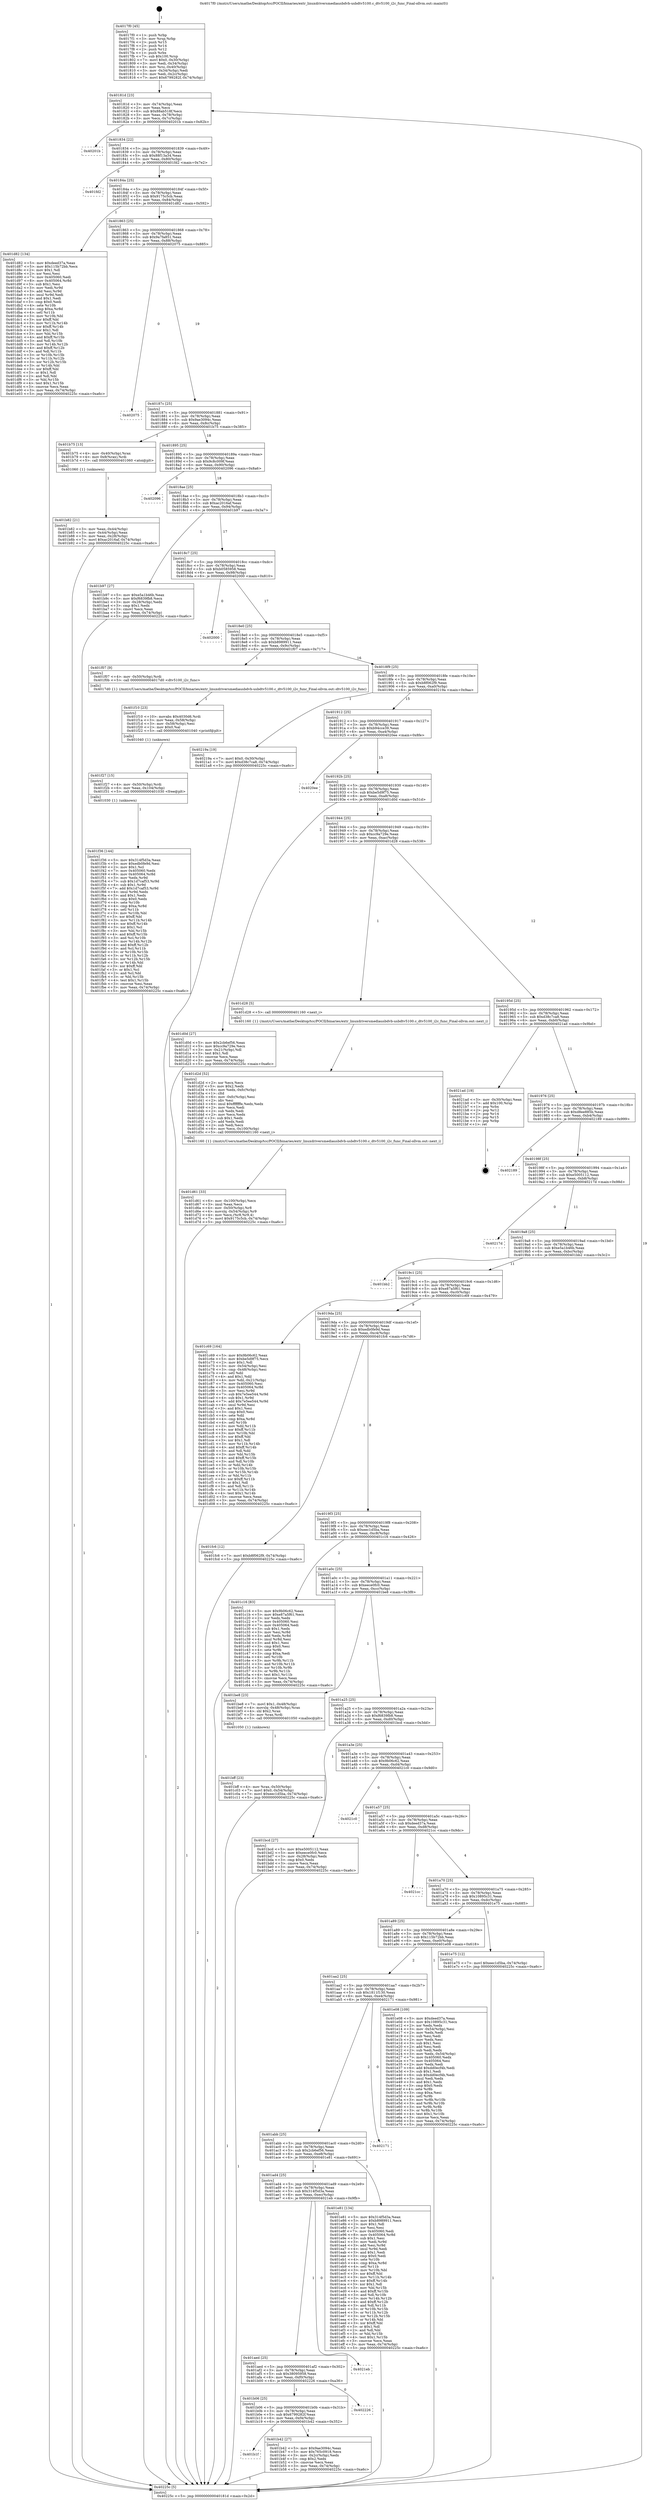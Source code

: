 digraph "0x4017f0" {
  label = "0x4017f0 (/mnt/c/Users/mathe/Desktop/tcc/POCII/binaries/extr_linuxdriversmediausbdvb-usbdtv5100.c_dtv5100_i2c_func_Final-ollvm.out::main(0))"
  labelloc = "t"
  node[shape=record]

  Entry [label="",width=0.3,height=0.3,shape=circle,fillcolor=black,style=filled]
  "0x40181d" [label="{
     0x40181d [23]\l
     | [instrs]\l
     &nbsp;&nbsp;0x40181d \<+3\>: mov -0x74(%rbp),%eax\l
     &nbsp;&nbsp;0x401820 \<+2\>: mov %eax,%ecx\l
     &nbsp;&nbsp;0x401822 \<+6\>: sub $0x88ab518f,%ecx\l
     &nbsp;&nbsp;0x401828 \<+3\>: mov %eax,-0x78(%rbp)\l
     &nbsp;&nbsp;0x40182b \<+3\>: mov %ecx,-0x7c(%rbp)\l
     &nbsp;&nbsp;0x40182e \<+6\>: je 000000000040201b \<main+0x82b\>\l
  }"]
  "0x40201b" [label="{
     0x40201b\l
  }", style=dashed]
  "0x401834" [label="{
     0x401834 [22]\l
     | [instrs]\l
     &nbsp;&nbsp;0x401834 \<+5\>: jmp 0000000000401839 \<main+0x49\>\l
     &nbsp;&nbsp;0x401839 \<+3\>: mov -0x78(%rbp),%eax\l
     &nbsp;&nbsp;0x40183c \<+5\>: sub $0x88f13a34,%eax\l
     &nbsp;&nbsp;0x401841 \<+3\>: mov %eax,-0x80(%rbp)\l
     &nbsp;&nbsp;0x401844 \<+6\>: je 0000000000401fd2 \<main+0x7e2\>\l
  }"]
  Exit [label="",width=0.3,height=0.3,shape=circle,fillcolor=black,style=filled,peripheries=2]
  "0x401fd2" [label="{
     0x401fd2\l
  }", style=dashed]
  "0x40184a" [label="{
     0x40184a [25]\l
     | [instrs]\l
     &nbsp;&nbsp;0x40184a \<+5\>: jmp 000000000040184f \<main+0x5f\>\l
     &nbsp;&nbsp;0x40184f \<+3\>: mov -0x78(%rbp),%eax\l
     &nbsp;&nbsp;0x401852 \<+5\>: sub $0x9175c5cb,%eax\l
     &nbsp;&nbsp;0x401857 \<+6\>: mov %eax,-0x84(%rbp)\l
     &nbsp;&nbsp;0x40185d \<+6\>: je 0000000000401d82 \<main+0x592\>\l
  }"]
  "0x401f36" [label="{
     0x401f36 [144]\l
     | [instrs]\l
     &nbsp;&nbsp;0x401f36 \<+5\>: mov $0x314f5d3a,%eax\l
     &nbsp;&nbsp;0x401f3b \<+5\>: mov $0xedb0fe9d,%esi\l
     &nbsp;&nbsp;0x401f40 \<+2\>: mov $0x1,%cl\l
     &nbsp;&nbsp;0x401f42 \<+7\>: mov 0x405060,%edx\l
     &nbsp;&nbsp;0x401f49 \<+8\>: mov 0x405064,%r8d\l
     &nbsp;&nbsp;0x401f51 \<+3\>: mov %edx,%r9d\l
     &nbsp;&nbsp;0x401f54 \<+7\>: sub $0x1d7caf53,%r9d\l
     &nbsp;&nbsp;0x401f5b \<+4\>: sub $0x1,%r9d\l
     &nbsp;&nbsp;0x401f5f \<+7\>: add $0x1d7caf53,%r9d\l
     &nbsp;&nbsp;0x401f66 \<+4\>: imul %r9d,%edx\l
     &nbsp;&nbsp;0x401f6a \<+3\>: and $0x1,%edx\l
     &nbsp;&nbsp;0x401f6d \<+3\>: cmp $0x0,%edx\l
     &nbsp;&nbsp;0x401f70 \<+4\>: sete %r10b\l
     &nbsp;&nbsp;0x401f74 \<+4\>: cmp $0xa,%r8d\l
     &nbsp;&nbsp;0x401f78 \<+4\>: setl %r11b\l
     &nbsp;&nbsp;0x401f7c \<+3\>: mov %r10b,%bl\l
     &nbsp;&nbsp;0x401f7f \<+3\>: xor $0xff,%bl\l
     &nbsp;&nbsp;0x401f82 \<+3\>: mov %r11b,%r14b\l
     &nbsp;&nbsp;0x401f85 \<+4\>: xor $0xff,%r14b\l
     &nbsp;&nbsp;0x401f89 \<+3\>: xor $0x1,%cl\l
     &nbsp;&nbsp;0x401f8c \<+3\>: mov %bl,%r15b\l
     &nbsp;&nbsp;0x401f8f \<+4\>: and $0xff,%r15b\l
     &nbsp;&nbsp;0x401f93 \<+3\>: and %cl,%r10b\l
     &nbsp;&nbsp;0x401f96 \<+3\>: mov %r14b,%r12b\l
     &nbsp;&nbsp;0x401f99 \<+4\>: and $0xff,%r12b\l
     &nbsp;&nbsp;0x401f9d \<+3\>: and %cl,%r11b\l
     &nbsp;&nbsp;0x401fa0 \<+3\>: or %r10b,%r15b\l
     &nbsp;&nbsp;0x401fa3 \<+3\>: or %r11b,%r12b\l
     &nbsp;&nbsp;0x401fa6 \<+3\>: xor %r12b,%r15b\l
     &nbsp;&nbsp;0x401fa9 \<+3\>: or %r14b,%bl\l
     &nbsp;&nbsp;0x401fac \<+3\>: xor $0xff,%bl\l
     &nbsp;&nbsp;0x401faf \<+3\>: or $0x1,%cl\l
     &nbsp;&nbsp;0x401fb2 \<+2\>: and %cl,%bl\l
     &nbsp;&nbsp;0x401fb4 \<+3\>: or %bl,%r15b\l
     &nbsp;&nbsp;0x401fb7 \<+4\>: test $0x1,%r15b\l
     &nbsp;&nbsp;0x401fbb \<+3\>: cmovne %esi,%eax\l
     &nbsp;&nbsp;0x401fbe \<+3\>: mov %eax,-0x74(%rbp)\l
     &nbsp;&nbsp;0x401fc1 \<+5\>: jmp 000000000040225c \<main+0xa6c\>\l
  }"]
  "0x401d82" [label="{
     0x401d82 [134]\l
     | [instrs]\l
     &nbsp;&nbsp;0x401d82 \<+5\>: mov $0xdeed37a,%eax\l
     &nbsp;&nbsp;0x401d87 \<+5\>: mov $0x115b72bb,%ecx\l
     &nbsp;&nbsp;0x401d8c \<+2\>: mov $0x1,%dl\l
     &nbsp;&nbsp;0x401d8e \<+2\>: xor %esi,%esi\l
     &nbsp;&nbsp;0x401d90 \<+7\>: mov 0x405060,%edi\l
     &nbsp;&nbsp;0x401d97 \<+8\>: mov 0x405064,%r8d\l
     &nbsp;&nbsp;0x401d9f \<+3\>: sub $0x1,%esi\l
     &nbsp;&nbsp;0x401da2 \<+3\>: mov %edi,%r9d\l
     &nbsp;&nbsp;0x401da5 \<+3\>: add %esi,%r9d\l
     &nbsp;&nbsp;0x401da8 \<+4\>: imul %r9d,%edi\l
     &nbsp;&nbsp;0x401dac \<+3\>: and $0x1,%edi\l
     &nbsp;&nbsp;0x401daf \<+3\>: cmp $0x0,%edi\l
     &nbsp;&nbsp;0x401db2 \<+4\>: sete %r10b\l
     &nbsp;&nbsp;0x401db6 \<+4\>: cmp $0xa,%r8d\l
     &nbsp;&nbsp;0x401dba \<+4\>: setl %r11b\l
     &nbsp;&nbsp;0x401dbe \<+3\>: mov %r10b,%bl\l
     &nbsp;&nbsp;0x401dc1 \<+3\>: xor $0xff,%bl\l
     &nbsp;&nbsp;0x401dc4 \<+3\>: mov %r11b,%r14b\l
     &nbsp;&nbsp;0x401dc7 \<+4\>: xor $0xff,%r14b\l
     &nbsp;&nbsp;0x401dcb \<+3\>: xor $0x1,%dl\l
     &nbsp;&nbsp;0x401dce \<+3\>: mov %bl,%r15b\l
     &nbsp;&nbsp;0x401dd1 \<+4\>: and $0xff,%r15b\l
     &nbsp;&nbsp;0x401dd5 \<+3\>: and %dl,%r10b\l
     &nbsp;&nbsp;0x401dd8 \<+3\>: mov %r14b,%r12b\l
     &nbsp;&nbsp;0x401ddb \<+4\>: and $0xff,%r12b\l
     &nbsp;&nbsp;0x401ddf \<+3\>: and %dl,%r11b\l
     &nbsp;&nbsp;0x401de2 \<+3\>: or %r10b,%r15b\l
     &nbsp;&nbsp;0x401de5 \<+3\>: or %r11b,%r12b\l
     &nbsp;&nbsp;0x401de8 \<+3\>: xor %r12b,%r15b\l
     &nbsp;&nbsp;0x401deb \<+3\>: or %r14b,%bl\l
     &nbsp;&nbsp;0x401dee \<+3\>: xor $0xff,%bl\l
     &nbsp;&nbsp;0x401df1 \<+3\>: or $0x1,%dl\l
     &nbsp;&nbsp;0x401df4 \<+2\>: and %dl,%bl\l
     &nbsp;&nbsp;0x401df6 \<+3\>: or %bl,%r15b\l
     &nbsp;&nbsp;0x401df9 \<+4\>: test $0x1,%r15b\l
     &nbsp;&nbsp;0x401dfd \<+3\>: cmovne %ecx,%eax\l
     &nbsp;&nbsp;0x401e00 \<+3\>: mov %eax,-0x74(%rbp)\l
     &nbsp;&nbsp;0x401e03 \<+5\>: jmp 000000000040225c \<main+0xa6c\>\l
  }"]
  "0x401863" [label="{
     0x401863 [25]\l
     | [instrs]\l
     &nbsp;&nbsp;0x401863 \<+5\>: jmp 0000000000401868 \<main+0x78\>\l
     &nbsp;&nbsp;0x401868 \<+3\>: mov -0x78(%rbp),%eax\l
     &nbsp;&nbsp;0x40186b \<+5\>: sub $0x9a7fa851,%eax\l
     &nbsp;&nbsp;0x401870 \<+6\>: mov %eax,-0x88(%rbp)\l
     &nbsp;&nbsp;0x401876 \<+6\>: je 0000000000402075 \<main+0x885\>\l
  }"]
  "0x401f27" [label="{
     0x401f27 [15]\l
     | [instrs]\l
     &nbsp;&nbsp;0x401f27 \<+4\>: mov -0x50(%rbp),%rdi\l
     &nbsp;&nbsp;0x401f2b \<+6\>: mov %eax,-0x104(%rbp)\l
     &nbsp;&nbsp;0x401f31 \<+5\>: call 0000000000401030 \<free@plt\>\l
     | [calls]\l
     &nbsp;&nbsp;0x401030 \{1\} (unknown)\l
  }"]
  "0x402075" [label="{
     0x402075\l
  }", style=dashed]
  "0x40187c" [label="{
     0x40187c [25]\l
     | [instrs]\l
     &nbsp;&nbsp;0x40187c \<+5\>: jmp 0000000000401881 \<main+0x91\>\l
     &nbsp;&nbsp;0x401881 \<+3\>: mov -0x78(%rbp),%eax\l
     &nbsp;&nbsp;0x401884 \<+5\>: sub $0x9ae3094c,%eax\l
     &nbsp;&nbsp;0x401889 \<+6\>: mov %eax,-0x8c(%rbp)\l
     &nbsp;&nbsp;0x40188f \<+6\>: je 0000000000401b75 \<main+0x385\>\l
  }"]
  "0x401f10" [label="{
     0x401f10 [23]\l
     | [instrs]\l
     &nbsp;&nbsp;0x401f10 \<+10\>: movabs $0x4030d6,%rdi\l
     &nbsp;&nbsp;0x401f1a \<+3\>: mov %eax,-0x58(%rbp)\l
     &nbsp;&nbsp;0x401f1d \<+3\>: mov -0x58(%rbp),%esi\l
     &nbsp;&nbsp;0x401f20 \<+2\>: mov $0x0,%al\l
     &nbsp;&nbsp;0x401f22 \<+5\>: call 0000000000401040 \<printf@plt\>\l
     | [calls]\l
     &nbsp;&nbsp;0x401040 \{1\} (unknown)\l
  }"]
  "0x401b75" [label="{
     0x401b75 [13]\l
     | [instrs]\l
     &nbsp;&nbsp;0x401b75 \<+4\>: mov -0x40(%rbp),%rax\l
     &nbsp;&nbsp;0x401b79 \<+4\>: mov 0x8(%rax),%rdi\l
     &nbsp;&nbsp;0x401b7d \<+5\>: call 0000000000401060 \<atoi@plt\>\l
     | [calls]\l
     &nbsp;&nbsp;0x401060 \{1\} (unknown)\l
  }"]
  "0x401895" [label="{
     0x401895 [25]\l
     | [instrs]\l
     &nbsp;&nbsp;0x401895 \<+5\>: jmp 000000000040189a \<main+0xaa\>\l
     &nbsp;&nbsp;0x40189a \<+3\>: mov -0x78(%rbp),%eax\l
     &nbsp;&nbsp;0x40189d \<+5\>: sub $0x9c8c009f,%eax\l
     &nbsp;&nbsp;0x4018a2 \<+6\>: mov %eax,-0x90(%rbp)\l
     &nbsp;&nbsp;0x4018a8 \<+6\>: je 0000000000402096 \<main+0x8a6\>\l
  }"]
  "0x401d61" [label="{
     0x401d61 [33]\l
     | [instrs]\l
     &nbsp;&nbsp;0x401d61 \<+6\>: mov -0x100(%rbp),%ecx\l
     &nbsp;&nbsp;0x401d67 \<+3\>: imul %eax,%ecx\l
     &nbsp;&nbsp;0x401d6a \<+4\>: mov -0x50(%rbp),%r8\l
     &nbsp;&nbsp;0x401d6e \<+4\>: movslq -0x54(%rbp),%r9\l
     &nbsp;&nbsp;0x401d72 \<+4\>: mov %ecx,(%r8,%r9,4)\l
     &nbsp;&nbsp;0x401d76 \<+7\>: movl $0x9175c5cb,-0x74(%rbp)\l
     &nbsp;&nbsp;0x401d7d \<+5\>: jmp 000000000040225c \<main+0xa6c\>\l
  }"]
  "0x402096" [label="{
     0x402096\l
  }", style=dashed]
  "0x4018ae" [label="{
     0x4018ae [25]\l
     | [instrs]\l
     &nbsp;&nbsp;0x4018ae \<+5\>: jmp 00000000004018b3 \<main+0xc3\>\l
     &nbsp;&nbsp;0x4018b3 \<+3\>: mov -0x78(%rbp),%eax\l
     &nbsp;&nbsp;0x4018b6 \<+5\>: sub $0xac2016af,%eax\l
     &nbsp;&nbsp;0x4018bb \<+6\>: mov %eax,-0x94(%rbp)\l
     &nbsp;&nbsp;0x4018c1 \<+6\>: je 0000000000401b97 \<main+0x3a7\>\l
  }"]
  "0x401d2d" [label="{
     0x401d2d [52]\l
     | [instrs]\l
     &nbsp;&nbsp;0x401d2d \<+2\>: xor %ecx,%ecx\l
     &nbsp;&nbsp;0x401d2f \<+5\>: mov $0x2,%edx\l
     &nbsp;&nbsp;0x401d34 \<+6\>: mov %edx,-0xfc(%rbp)\l
     &nbsp;&nbsp;0x401d3a \<+1\>: cltd\l
     &nbsp;&nbsp;0x401d3b \<+6\>: mov -0xfc(%rbp),%esi\l
     &nbsp;&nbsp;0x401d41 \<+2\>: idiv %esi\l
     &nbsp;&nbsp;0x401d43 \<+6\>: imul $0xfffffffe,%edx,%edx\l
     &nbsp;&nbsp;0x401d49 \<+2\>: mov %ecx,%edi\l
     &nbsp;&nbsp;0x401d4b \<+2\>: sub %edx,%edi\l
     &nbsp;&nbsp;0x401d4d \<+2\>: mov %ecx,%edx\l
     &nbsp;&nbsp;0x401d4f \<+3\>: sub $0x1,%edx\l
     &nbsp;&nbsp;0x401d52 \<+2\>: add %edx,%edi\l
     &nbsp;&nbsp;0x401d54 \<+2\>: sub %edi,%ecx\l
     &nbsp;&nbsp;0x401d56 \<+6\>: mov %ecx,-0x100(%rbp)\l
     &nbsp;&nbsp;0x401d5c \<+5\>: call 0000000000401160 \<next_i\>\l
     | [calls]\l
     &nbsp;&nbsp;0x401160 \{1\} (/mnt/c/Users/mathe/Desktop/tcc/POCII/binaries/extr_linuxdriversmediausbdvb-usbdtv5100.c_dtv5100_i2c_func_Final-ollvm.out::next_i)\l
  }"]
  "0x401b97" [label="{
     0x401b97 [27]\l
     | [instrs]\l
     &nbsp;&nbsp;0x401b97 \<+5\>: mov $0xe5a1b46b,%eax\l
     &nbsp;&nbsp;0x401b9c \<+5\>: mov $0xf6839fb8,%ecx\l
     &nbsp;&nbsp;0x401ba1 \<+3\>: mov -0x28(%rbp),%edx\l
     &nbsp;&nbsp;0x401ba4 \<+3\>: cmp $0x1,%edx\l
     &nbsp;&nbsp;0x401ba7 \<+3\>: cmovl %ecx,%eax\l
     &nbsp;&nbsp;0x401baa \<+3\>: mov %eax,-0x74(%rbp)\l
     &nbsp;&nbsp;0x401bad \<+5\>: jmp 000000000040225c \<main+0xa6c\>\l
  }"]
  "0x4018c7" [label="{
     0x4018c7 [25]\l
     | [instrs]\l
     &nbsp;&nbsp;0x4018c7 \<+5\>: jmp 00000000004018cc \<main+0xdc\>\l
     &nbsp;&nbsp;0x4018cc \<+3\>: mov -0x78(%rbp),%eax\l
     &nbsp;&nbsp;0x4018cf \<+5\>: sub $0xb0585958,%eax\l
     &nbsp;&nbsp;0x4018d4 \<+6\>: mov %eax,-0x98(%rbp)\l
     &nbsp;&nbsp;0x4018da \<+6\>: je 0000000000402000 \<main+0x810\>\l
  }"]
  "0x401bff" [label="{
     0x401bff [23]\l
     | [instrs]\l
     &nbsp;&nbsp;0x401bff \<+4\>: mov %rax,-0x50(%rbp)\l
     &nbsp;&nbsp;0x401c03 \<+7\>: movl $0x0,-0x54(%rbp)\l
     &nbsp;&nbsp;0x401c0a \<+7\>: movl $0xeec1d5ba,-0x74(%rbp)\l
     &nbsp;&nbsp;0x401c11 \<+5\>: jmp 000000000040225c \<main+0xa6c\>\l
  }"]
  "0x402000" [label="{
     0x402000\l
  }", style=dashed]
  "0x4018e0" [label="{
     0x4018e0 [25]\l
     | [instrs]\l
     &nbsp;&nbsp;0x4018e0 \<+5\>: jmp 00000000004018e5 \<main+0xf5\>\l
     &nbsp;&nbsp;0x4018e5 \<+3\>: mov -0x78(%rbp),%eax\l
     &nbsp;&nbsp;0x4018e8 \<+5\>: sub $0xb8989911,%eax\l
     &nbsp;&nbsp;0x4018ed \<+6\>: mov %eax,-0x9c(%rbp)\l
     &nbsp;&nbsp;0x4018f3 \<+6\>: je 0000000000401f07 \<main+0x717\>\l
  }"]
  "0x401b82" [label="{
     0x401b82 [21]\l
     | [instrs]\l
     &nbsp;&nbsp;0x401b82 \<+3\>: mov %eax,-0x44(%rbp)\l
     &nbsp;&nbsp;0x401b85 \<+3\>: mov -0x44(%rbp),%eax\l
     &nbsp;&nbsp;0x401b88 \<+3\>: mov %eax,-0x28(%rbp)\l
     &nbsp;&nbsp;0x401b8b \<+7\>: movl $0xac2016af,-0x74(%rbp)\l
     &nbsp;&nbsp;0x401b92 \<+5\>: jmp 000000000040225c \<main+0xa6c\>\l
  }"]
  "0x401f07" [label="{
     0x401f07 [9]\l
     | [instrs]\l
     &nbsp;&nbsp;0x401f07 \<+4\>: mov -0x50(%rbp),%rdi\l
     &nbsp;&nbsp;0x401f0b \<+5\>: call 00000000004017d0 \<dtv5100_i2c_func\>\l
     | [calls]\l
     &nbsp;&nbsp;0x4017d0 \{1\} (/mnt/c/Users/mathe/Desktop/tcc/POCII/binaries/extr_linuxdriversmediausbdvb-usbdtv5100.c_dtv5100_i2c_func_Final-ollvm.out::dtv5100_i2c_func)\l
  }"]
  "0x4018f9" [label="{
     0x4018f9 [25]\l
     | [instrs]\l
     &nbsp;&nbsp;0x4018f9 \<+5\>: jmp 00000000004018fe \<main+0x10e\>\l
     &nbsp;&nbsp;0x4018fe \<+3\>: mov -0x78(%rbp),%eax\l
     &nbsp;&nbsp;0x401901 \<+5\>: sub $0xb8f062f9,%eax\l
     &nbsp;&nbsp;0x401906 \<+6\>: mov %eax,-0xa0(%rbp)\l
     &nbsp;&nbsp;0x40190c \<+6\>: je 000000000040219a \<main+0x9aa\>\l
  }"]
  "0x4017f0" [label="{
     0x4017f0 [45]\l
     | [instrs]\l
     &nbsp;&nbsp;0x4017f0 \<+1\>: push %rbp\l
     &nbsp;&nbsp;0x4017f1 \<+3\>: mov %rsp,%rbp\l
     &nbsp;&nbsp;0x4017f4 \<+2\>: push %r15\l
     &nbsp;&nbsp;0x4017f6 \<+2\>: push %r14\l
     &nbsp;&nbsp;0x4017f8 \<+2\>: push %r12\l
     &nbsp;&nbsp;0x4017fa \<+1\>: push %rbx\l
     &nbsp;&nbsp;0x4017fb \<+7\>: sub $0x100,%rsp\l
     &nbsp;&nbsp;0x401802 \<+7\>: movl $0x0,-0x30(%rbp)\l
     &nbsp;&nbsp;0x401809 \<+3\>: mov %edi,-0x34(%rbp)\l
     &nbsp;&nbsp;0x40180c \<+4\>: mov %rsi,-0x40(%rbp)\l
     &nbsp;&nbsp;0x401810 \<+3\>: mov -0x34(%rbp),%edi\l
     &nbsp;&nbsp;0x401813 \<+3\>: mov %edi,-0x2c(%rbp)\l
     &nbsp;&nbsp;0x401816 \<+7\>: movl $0x6799282f,-0x74(%rbp)\l
  }"]
  "0x40219a" [label="{
     0x40219a [19]\l
     | [instrs]\l
     &nbsp;&nbsp;0x40219a \<+7\>: movl $0x0,-0x30(%rbp)\l
     &nbsp;&nbsp;0x4021a1 \<+7\>: movl $0xd38c7ca8,-0x74(%rbp)\l
     &nbsp;&nbsp;0x4021a8 \<+5\>: jmp 000000000040225c \<main+0xa6c\>\l
  }"]
  "0x401912" [label="{
     0x401912 [25]\l
     | [instrs]\l
     &nbsp;&nbsp;0x401912 \<+5\>: jmp 0000000000401917 \<main+0x127\>\l
     &nbsp;&nbsp;0x401917 \<+3\>: mov -0x78(%rbp),%eax\l
     &nbsp;&nbsp;0x40191a \<+5\>: sub $0xb94cce39,%eax\l
     &nbsp;&nbsp;0x40191f \<+6\>: mov %eax,-0xa4(%rbp)\l
     &nbsp;&nbsp;0x401925 \<+6\>: je 00000000004020ee \<main+0x8fe\>\l
  }"]
  "0x40225c" [label="{
     0x40225c [5]\l
     | [instrs]\l
     &nbsp;&nbsp;0x40225c \<+5\>: jmp 000000000040181d \<main+0x2d\>\l
  }"]
  "0x4020ee" [label="{
     0x4020ee\l
  }", style=dashed]
  "0x40192b" [label="{
     0x40192b [25]\l
     | [instrs]\l
     &nbsp;&nbsp;0x40192b \<+5\>: jmp 0000000000401930 \<main+0x140\>\l
     &nbsp;&nbsp;0x401930 \<+3\>: mov -0x78(%rbp),%eax\l
     &nbsp;&nbsp;0x401933 \<+5\>: sub $0xbe5d9f75,%eax\l
     &nbsp;&nbsp;0x401938 \<+6\>: mov %eax,-0xa8(%rbp)\l
     &nbsp;&nbsp;0x40193e \<+6\>: je 0000000000401d0d \<main+0x51d\>\l
  }"]
  "0x401b1f" [label="{
     0x401b1f\l
  }", style=dashed]
  "0x401d0d" [label="{
     0x401d0d [27]\l
     | [instrs]\l
     &nbsp;&nbsp;0x401d0d \<+5\>: mov $0x2cb6ef56,%eax\l
     &nbsp;&nbsp;0x401d12 \<+5\>: mov $0xcc9a729e,%ecx\l
     &nbsp;&nbsp;0x401d17 \<+3\>: mov -0x21(%rbp),%dl\l
     &nbsp;&nbsp;0x401d1a \<+3\>: test $0x1,%dl\l
     &nbsp;&nbsp;0x401d1d \<+3\>: cmovne %ecx,%eax\l
     &nbsp;&nbsp;0x401d20 \<+3\>: mov %eax,-0x74(%rbp)\l
     &nbsp;&nbsp;0x401d23 \<+5\>: jmp 000000000040225c \<main+0xa6c\>\l
  }"]
  "0x401944" [label="{
     0x401944 [25]\l
     | [instrs]\l
     &nbsp;&nbsp;0x401944 \<+5\>: jmp 0000000000401949 \<main+0x159\>\l
     &nbsp;&nbsp;0x401949 \<+3\>: mov -0x78(%rbp),%eax\l
     &nbsp;&nbsp;0x40194c \<+5\>: sub $0xcc9a729e,%eax\l
     &nbsp;&nbsp;0x401951 \<+6\>: mov %eax,-0xac(%rbp)\l
     &nbsp;&nbsp;0x401957 \<+6\>: je 0000000000401d28 \<main+0x538\>\l
  }"]
  "0x401b42" [label="{
     0x401b42 [27]\l
     | [instrs]\l
     &nbsp;&nbsp;0x401b42 \<+5\>: mov $0x9ae3094c,%eax\l
     &nbsp;&nbsp;0x401b47 \<+5\>: mov $0x765c0918,%ecx\l
     &nbsp;&nbsp;0x401b4c \<+3\>: mov -0x2c(%rbp),%edx\l
     &nbsp;&nbsp;0x401b4f \<+3\>: cmp $0x2,%edx\l
     &nbsp;&nbsp;0x401b52 \<+3\>: cmovne %ecx,%eax\l
     &nbsp;&nbsp;0x401b55 \<+3\>: mov %eax,-0x74(%rbp)\l
     &nbsp;&nbsp;0x401b58 \<+5\>: jmp 000000000040225c \<main+0xa6c\>\l
  }"]
  "0x401d28" [label="{
     0x401d28 [5]\l
     | [instrs]\l
     &nbsp;&nbsp;0x401d28 \<+5\>: call 0000000000401160 \<next_i\>\l
     | [calls]\l
     &nbsp;&nbsp;0x401160 \{1\} (/mnt/c/Users/mathe/Desktop/tcc/POCII/binaries/extr_linuxdriversmediausbdvb-usbdtv5100.c_dtv5100_i2c_func_Final-ollvm.out::next_i)\l
  }"]
  "0x40195d" [label="{
     0x40195d [25]\l
     | [instrs]\l
     &nbsp;&nbsp;0x40195d \<+5\>: jmp 0000000000401962 \<main+0x172\>\l
     &nbsp;&nbsp;0x401962 \<+3\>: mov -0x78(%rbp),%eax\l
     &nbsp;&nbsp;0x401965 \<+5\>: sub $0xd38c7ca8,%eax\l
     &nbsp;&nbsp;0x40196a \<+6\>: mov %eax,-0xb0(%rbp)\l
     &nbsp;&nbsp;0x401970 \<+6\>: je 00000000004021ad \<main+0x9bd\>\l
  }"]
  "0x401b06" [label="{
     0x401b06 [25]\l
     | [instrs]\l
     &nbsp;&nbsp;0x401b06 \<+5\>: jmp 0000000000401b0b \<main+0x31b\>\l
     &nbsp;&nbsp;0x401b0b \<+3\>: mov -0x78(%rbp),%eax\l
     &nbsp;&nbsp;0x401b0e \<+5\>: sub $0x6799282f,%eax\l
     &nbsp;&nbsp;0x401b13 \<+6\>: mov %eax,-0xf4(%rbp)\l
     &nbsp;&nbsp;0x401b19 \<+6\>: je 0000000000401b42 \<main+0x352\>\l
  }"]
  "0x4021ad" [label="{
     0x4021ad [19]\l
     | [instrs]\l
     &nbsp;&nbsp;0x4021ad \<+3\>: mov -0x30(%rbp),%eax\l
     &nbsp;&nbsp;0x4021b0 \<+7\>: add $0x100,%rsp\l
     &nbsp;&nbsp;0x4021b7 \<+1\>: pop %rbx\l
     &nbsp;&nbsp;0x4021b8 \<+2\>: pop %r12\l
     &nbsp;&nbsp;0x4021ba \<+2\>: pop %r14\l
     &nbsp;&nbsp;0x4021bc \<+2\>: pop %r15\l
     &nbsp;&nbsp;0x4021be \<+1\>: pop %rbp\l
     &nbsp;&nbsp;0x4021bf \<+1\>: ret\l
  }"]
  "0x401976" [label="{
     0x401976 [25]\l
     | [instrs]\l
     &nbsp;&nbsp;0x401976 \<+5\>: jmp 000000000040197b \<main+0x18b\>\l
     &nbsp;&nbsp;0x40197b \<+3\>: mov -0x78(%rbp),%eax\l
     &nbsp;&nbsp;0x40197e \<+5\>: sub $0xd8ee885b,%eax\l
     &nbsp;&nbsp;0x401983 \<+6\>: mov %eax,-0xb4(%rbp)\l
     &nbsp;&nbsp;0x401989 \<+6\>: je 0000000000402189 \<main+0x999\>\l
  }"]
  "0x402226" [label="{
     0x402226\l
  }", style=dashed]
  "0x402189" [label="{
     0x402189\l
  }", style=dashed]
  "0x40198f" [label="{
     0x40198f [25]\l
     | [instrs]\l
     &nbsp;&nbsp;0x40198f \<+5\>: jmp 0000000000401994 \<main+0x1a4\>\l
     &nbsp;&nbsp;0x401994 \<+3\>: mov -0x78(%rbp),%eax\l
     &nbsp;&nbsp;0x401997 \<+5\>: sub $0xe5005112,%eax\l
     &nbsp;&nbsp;0x40199c \<+6\>: mov %eax,-0xb8(%rbp)\l
     &nbsp;&nbsp;0x4019a2 \<+6\>: je 000000000040217d \<main+0x98d\>\l
  }"]
  "0x401aed" [label="{
     0x401aed [25]\l
     | [instrs]\l
     &nbsp;&nbsp;0x401aed \<+5\>: jmp 0000000000401af2 \<main+0x302\>\l
     &nbsp;&nbsp;0x401af2 \<+3\>: mov -0x78(%rbp),%eax\l
     &nbsp;&nbsp;0x401af5 \<+5\>: sub $0x38095958,%eax\l
     &nbsp;&nbsp;0x401afa \<+6\>: mov %eax,-0xf0(%rbp)\l
     &nbsp;&nbsp;0x401b00 \<+6\>: je 0000000000402226 \<main+0xa36\>\l
  }"]
  "0x40217d" [label="{
     0x40217d\l
  }", style=dashed]
  "0x4019a8" [label="{
     0x4019a8 [25]\l
     | [instrs]\l
     &nbsp;&nbsp;0x4019a8 \<+5\>: jmp 00000000004019ad \<main+0x1bd\>\l
     &nbsp;&nbsp;0x4019ad \<+3\>: mov -0x78(%rbp),%eax\l
     &nbsp;&nbsp;0x4019b0 \<+5\>: sub $0xe5a1b46b,%eax\l
     &nbsp;&nbsp;0x4019b5 \<+6\>: mov %eax,-0xbc(%rbp)\l
     &nbsp;&nbsp;0x4019bb \<+6\>: je 0000000000401bb2 \<main+0x3c2\>\l
  }"]
  "0x4021eb" [label="{
     0x4021eb\l
  }", style=dashed]
  "0x401bb2" [label="{
     0x401bb2\l
  }", style=dashed]
  "0x4019c1" [label="{
     0x4019c1 [25]\l
     | [instrs]\l
     &nbsp;&nbsp;0x4019c1 \<+5\>: jmp 00000000004019c6 \<main+0x1d6\>\l
     &nbsp;&nbsp;0x4019c6 \<+3\>: mov -0x78(%rbp),%eax\l
     &nbsp;&nbsp;0x4019c9 \<+5\>: sub $0xe87a5f61,%eax\l
     &nbsp;&nbsp;0x4019ce \<+6\>: mov %eax,-0xc0(%rbp)\l
     &nbsp;&nbsp;0x4019d4 \<+6\>: je 0000000000401c69 \<main+0x479\>\l
  }"]
  "0x401ad4" [label="{
     0x401ad4 [25]\l
     | [instrs]\l
     &nbsp;&nbsp;0x401ad4 \<+5\>: jmp 0000000000401ad9 \<main+0x2e9\>\l
     &nbsp;&nbsp;0x401ad9 \<+3\>: mov -0x78(%rbp),%eax\l
     &nbsp;&nbsp;0x401adc \<+5\>: sub $0x314f5d3a,%eax\l
     &nbsp;&nbsp;0x401ae1 \<+6\>: mov %eax,-0xec(%rbp)\l
     &nbsp;&nbsp;0x401ae7 \<+6\>: je 00000000004021eb \<main+0x9fb\>\l
  }"]
  "0x401c69" [label="{
     0x401c69 [164]\l
     | [instrs]\l
     &nbsp;&nbsp;0x401c69 \<+5\>: mov $0x9b06c62,%eax\l
     &nbsp;&nbsp;0x401c6e \<+5\>: mov $0xbe5d9f75,%ecx\l
     &nbsp;&nbsp;0x401c73 \<+2\>: mov $0x1,%dl\l
     &nbsp;&nbsp;0x401c75 \<+3\>: mov -0x54(%rbp),%esi\l
     &nbsp;&nbsp;0x401c78 \<+3\>: cmp -0x48(%rbp),%esi\l
     &nbsp;&nbsp;0x401c7b \<+4\>: setl %dil\l
     &nbsp;&nbsp;0x401c7f \<+4\>: and $0x1,%dil\l
     &nbsp;&nbsp;0x401c83 \<+4\>: mov %dil,-0x21(%rbp)\l
     &nbsp;&nbsp;0x401c87 \<+7\>: mov 0x405060,%esi\l
     &nbsp;&nbsp;0x401c8e \<+8\>: mov 0x405064,%r8d\l
     &nbsp;&nbsp;0x401c96 \<+3\>: mov %esi,%r9d\l
     &nbsp;&nbsp;0x401c99 \<+7\>: sub $0x7e5ee544,%r9d\l
     &nbsp;&nbsp;0x401ca0 \<+4\>: sub $0x1,%r9d\l
     &nbsp;&nbsp;0x401ca4 \<+7\>: add $0x7e5ee544,%r9d\l
     &nbsp;&nbsp;0x401cab \<+4\>: imul %r9d,%esi\l
     &nbsp;&nbsp;0x401caf \<+3\>: and $0x1,%esi\l
     &nbsp;&nbsp;0x401cb2 \<+3\>: cmp $0x0,%esi\l
     &nbsp;&nbsp;0x401cb5 \<+4\>: sete %dil\l
     &nbsp;&nbsp;0x401cb9 \<+4\>: cmp $0xa,%r8d\l
     &nbsp;&nbsp;0x401cbd \<+4\>: setl %r10b\l
     &nbsp;&nbsp;0x401cc1 \<+3\>: mov %dil,%r11b\l
     &nbsp;&nbsp;0x401cc4 \<+4\>: xor $0xff,%r11b\l
     &nbsp;&nbsp;0x401cc8 \<+3\>: mov %r10b,%bl\l
     &nbsp;&nbsp;0x401ccb \<+3\>: xor $0xff,%bl\l
     &nbsp;&nbsp;0x401cce \<+3\>: xor $0x1,%dl\l
     &nbsp;&nbsp;0x401cd1 \<+3\>: mov %r11b,%r14b\l
     &nbsp;&nbsp;0x401cd4 \<+4\>: and $0xff,%r14b\l
     &nbsp;&nbsp;0x401cd8 \<+3\>: and %dl,%dil\l
     &nbsp;&nbsp;0x401cdb \<+3\>: mov %bl,%r15b\l
     &nbsp;&nbsp;0x401cde \<+4\>: and $0xff,%r15b\l
     &nbsp;&nbsp;0x401ce2 \<+3\>: and %dl,%r10b\l
     &nbsp;&nbsp;0x401ce5 \<+3\>: or %dil,%r14b\l
     &nbsp;&nbsp;0x401ce8 \<+3\>: or %r10b,%r15b\l
     &nbsp;&nbsp;0x401ceb \<+3\>: xor %r15b,%r14b\l
     &nbsp;&nbsp;0x401cee \<+3\>: or %bl,%r11b\l
     &nbsp;&nbsp;0x401cf1 \<+4\>: xor $0xff,%r11b\l
     &nbsp;&nbsp;0x401cf5 \<+3\>: or $0x1,%dl\l
     &nbsp;&nbsp;0x401cf8 \<+3\>: and %dl,%r11b\l
     &nbsp;&nbsp;0x401cfb \<+3\>: or %r11b,%r14b\l
     &nbsp;&nbsp;0x401cfe \<+4\>: test $0x1,%r14b\l
     &nbsp;&nbsp;0x401d02 \<+3\>: cmovne %ecx,%eax\l
     &nbsp;&nbsp;0x401d05 \<+3\>: mov %eax,-0x74(%rbp)\l
     &nbsp;&nbsp;0x401d08 \<+5\>: jmp 000000000040225c \<main+0xa6c\>\l
  }"]
  "0x4019da" [label="{
     0x4019da [25]\l
     | [instrs]\l
     &nbsp;&nbsp;0x4019da \<+5\>: jmp 00000000004019df \<main+0x1ef\>\l
     &nbsp;&nbsp;0x4019df \<+3\>: mov -0x78(%rbp),%eax\l
     &nbsp;&nbsp;0x4019e2 \<+5\>: sub $0xedb0fe9d,%eax\l
     &nbsp;&nbsp;0x4019e7 \<+6\>: mov %eax,-0xc4(%rbp)\l
     &nbsp;&nbsp;0x4019ed \<+6\>: je 0000000000401fc6 \<main+0x7d6\>\l
  }"]
  "0x401e81" [label="{
     0x401e81 [134]\l
     | [instrs]\l
     &nbsp;&nbsp;0x401e81 \<+5\>: mov $0x314f5d3a,%eax\l
     &nbsp;&nbsp;0x401e86 \<+5\>: mov $0xb8989911,%ecx\l
     &nbsp;&nbsp;0x401e8b \<+2\>: mov $0x1,%dl\l
     &nbsp;&nbsp;0x401e8d \<+2\>: xor %esi,%esi\l
     &nbsp;&nbsp;0x401e8f \<+7\>: mov 0x405060,%edi\l
     &nbsp;&nbsp;0x401e96 \<+8\>: mov 0x405064,%r8d\l
     &nbsp;&nbsp;0x401e9e \<+3\>: sub $0x1,%esi\l
     &nbsp;&nbsp;0x401ea1 \<+3\>: mov %edi,%r9d\l
     &nbsp;&nbsp;0x401ea4 \<+3\>: add %esi,%r9d\l
     &nbsp;&nbsp;0x401ea7 \<+4\>: imul %r9d,%edi\l
     &nbsp;&nbsp;0x401eab \<+3\>: and $0x1,%edi\l
     &nbsp;&nbsp;0x401eae \<+3\>: cmp $0x0,%edi\l
     &nbsp;&nbsp;0x401eb1 \<+4\>: sete %r10b\l
     &nbsp;&nbsp;0x401eb5 \<+4\>: cmp $0xa,%r8d\l
     &nbsp;&nbsp;0x401eb9 \<+4\>: setl %r11b\l
     &nbsp;&nbsp;0x401ebd \<+3\>: mov %r10b,%bl\l
     &nbsp;&nbsp;0x401ec0 \<+3\>: xor $0xff,%bl\l
     &nbsp;&nbsp;0x401ec3 \<+3\>: mov %r11b,%r14b\l
     &nbsp;&nbsp;0x401ec6 \<+4\>: xor $0xff,%r14b\l
     &nbsp;&nbsp;0x401eca \<+3\>: xor $0x1,%dl\l
     &nbsp;&nbsp;0x401ecd \<+3\>: mov %bl,%r15b\l
     &nbsp;&nbsp;0x401ed0 \<+4\>: and $0xff,%r15b\l
     &nbsp;&nbsp;0x401ed4 \<+3\>: and %dl,%r10b\l
     &nbsp;&nbsp;0x401ed7 \<+3\>: mov %r14b,%r12b\l
     &nbsp;&nbsp;0x401eda \<+4\>: and $0xff,%r12b\l
     &nbsp;&nbsp;0x401ede \<+3\>: and %dl,%r11b\l
     &nbsp;&nbsp;0x401ee1 \<+3\>: or %r10b,%r15b\l
     &nbsp;&nbsp;0x401ee4 \<+3\>: or %r11b,%r12b\l
     &nbsp;&nbsp;0x401ee7 \<+3\>: xor %r12b,%r15b\l
     &nbsp;&nbsp;0x401eea \<+3\>: or %r14b,%bl\l
     &nbsp;&nbsp;0x401eed \<+3\>: xor $0xff,%bl\l
     &nbsp;&nbsp;0x401ef0 \<+3\>: or $0x1,%dl\l
     &nbsp;&nbsp;0x401ef3 \<+2\>: and %dl,%bl\l
     &nbsp;&nbsp;0x401ef5 \<+3\>: or %bl,%r15b\l
     &nbsp;&nbsp;0x401ef8 \<+4\>: test $0x1,%r15b\l
     &nbsp;&nbsp;0x401efc \<+3\>: cmovne %ecx,%eax\l
     &nbsp;&nbsp;0x401eff \<+3\>: mov %eax,-0x74(%rbp)\l
     &nbsp;&nbsp;0x401f02 \<+5\>: jmp 000000000040225c \<main+0xa6c\>\l
  }"]
  "0x401fc6" [label="{
     0x401fc6 [12]\l
     | [instrs]\l
     &nbsp;&nbsp;0x401fc6 \<+7\>: movl $0xb8f062f9,-0x74(%rbp)\l
     &nbsp;&nbsp;0x401fcd \<+5\>: jmp 000000000040225c \<main+0xa6c\>\l
  }"]
  "0x4019f3" [label="{
     0x4019f3 [25]\l
     | [instrs]\l
     &nbsp;&nbsp;0x4019f3 \<+5\>: jmp 00000000004019f8 \<main+0x208\>\l
     &nbsp;&nbsp;0x4019f8 \<+3\>: mov -0x78(%rbp),%eax\l
     &nbsp;&nbsp;0x4019fb \<+5\>: sub $0xeec1d5ba,%eax\l
     &nbsp;&nbsp;0x401a00 \<+6\>: mov %eax,-0xc8(%rbp)\l
     &nbsp;&nbsp;0x401a06 \<+6\>: je 0000000000401c16 \<main+0x426\>\l
  }"]
  "0x401abb" [label="{
     0x401abb [25]\l
     | [instrs]\l
     &nbsp;&nbsp;0x401abb \<+5\>: jmp 0000000000401ac0 \<main+0x2d0\>\l
     &nbsp;&nbsp;0x401ac0 \<+3\>: mov -0x78(%rbp),%eax\l
     &nbsp;&nbsp;0x401ac3 \<+5\>: sub $0x2cb6ef56,%eax\l
     &nbsp;&nbsp;0x401ac8 \<+6\>: mov %eax,-0xe8(%rbp)\l
     &nbsp;&nbsp;0x401ace \<+6\>: je 0000000000401e81 \<main+0x691\>\l
  }"]
  "0x401c16" [label="{
     0x401c16 [83]\l
     | [instrs]\l
     &nbsp;&nbsp;0x401c16 \<+5\>: mov $0x9b06c62,%eax\l
     &nbsp;&nbsp;0x401c1b \<+5\>: mov $0xe87a5f61,%ecx\l
     &nbsp;&nbsp;0x401c20 \<+2\>: xor %edx,%edx\l
     &nbsp;&nbsp;0x401c22 \<+7\>: mov 0x405060,%esi\l
     &nbsp;&nbsp;0x401c29 \<+7\>: mov 0x405064,%edi\l
     &nbsp;&nbsp;0x401c30 \<+3\>: sub $0x1,%edx\l
     &nbsp;&nbsp;0x401c33 \<+3\>: mov %esi,%r8d\l
     &nbsp;&nbsp;0x401c36 \<+3\>: add %edx,%r8d\l
     &nbsp;&nbsp;0x401c39 \<+4\>: imul %r8d,%esi\l
     &nbsp;&nbsp;0x401c3d \<+3\>: and $0x1,%esi\l
     &nbsp;&nbsp;0x401c40 \<+3\>: cmp $0x0,%esi\l
     &nbsp;&nbsp;0x401c43 \<+4\>: sete %r9b\l
     &nbsp;&nbsp;0x401c47 \<+3\>: cmp $0xa,%edi\l
     &nbsp;&nbsp;0x401c4a \<+4\>: setl %r10b\l
     &nbsp;&nbsp;0x401c4e \<+3\>: mov %r9b,%r11b\l
     &nbsp;&nbsp;0x401c51 \<+3\>: and %r10b,%r11b\l
     &nbsp;&nbsp;0x401c54 \<+3\>: xor %r10b,%r9b\l
     &nbsp;&nbsp;0x401c57 \<+3\>: or %r9b,%r11b\l
     &nbsp;&nbsp;0x401c5a \<+4\>: test $0x1,%r11b\l
     &nbsp;&nbsp;0x401c5e \<+3\>: cmovne %ecx,%eax\l
     &nbsp;&nbsp;0x401c61 \<+3\>: mov %eax,-0x74(%rbp)\l
     &nbsp;&nbsp;0x401c64 \<+5\>: jmp 000000000040225c \<main+0xa6c\>\l
  }"]
  "0x401a0c" [label="{
     0x401a0c [25]\l
     | [instrs]\l
     &nbsp;&nbsp;0x401a0c \<+5\>: jmp 0000000000401a11 \<main+0x221\>\l
     &nbsp;&nbsp;0x401a11 \<+3\>: mov -0x78(%rbp),%eax\l
     &nbsp;&nbsp;0x401a14 \<+5\>: sub $0xeece0fc0,%eax\l
     &nbsp;&nbsp;0x401a19 \<+6\>: mov %eax,-0xcc(%rbp)\l
     &nbsp;&nbsp;0x401a1f \<+6\>: je 0000000000401be8 \<main+0x3f8\>\l
  }"]
  "0x402171" [label="{
     0x402171\l
  }", style=dashed]
  "0x401be8" [label="{
     0x401be8 [23]\l
     | [instrs]\l
     &nbsp;&nbsp;0x401be8 \<+7\>: movl $0x1,-0x48(%rbp)\l
     &nbsp;&nbsp;0x401bef \<+4\>: movslq -0x48(%rbp),%rax\l
     &nbsp;&nbsp;0x401bf3 \<+4\>: shl $0x2,%rax\l
     &nbsp;&nbsp;0x401bf7 \<+3\>: mov %rax,%rdi\l
     &nbsp;&nbsp;0x401bfa \<+5\>: call 0000000000401050 \<malloc@plt\>\l
     | [calls]\l
     &nbsp;&nbsp;0x401050 \{1\} (unknown)\l
  }"]
  "0x401a25" [label="{
     0x401a25 [25]\l
     | [instrs]\l
     &nbsp;&nbsp;0x401a25 \<+5\>: jmp 0000000000401a2a \<main+0x23a\>\l
     &nbsp;&nbsp;0x401a2a \<+3\>: mov -0x78(%rbp),%eax\l
     &nbsp;&nbsp;0x401a2d \<+5\>: sub $0xf6839fb8,%eax\l
     &nbsp;&nbsp;0x401a32 \<+6\>: mov %eax,-0xd0(%rbp)\l
     &nbsp;&nbsp;0x401a38 \<+6\>: je 0000000000401bcd \<main+0x3dd\>\l
  }"]
  "0x401aa2" [label="{
     0x401aa2 [25]\l
     | [instrs]\l
     &nbsp;&nbsp;0x401aa2 \<+5\>: jmp 0000000000401aa7 \<main+0x2b7\>\l
     &nbsp;&nbsp;0x401aa7 \<+3\>: mov -0x78(%rbp),%eax\l
     &nbsp;&nbsp;0x401aaa \<+5\>: sub $0x1811f130,%eax\l
     &nbsp;&nbsp;0x401aaf \<+6\>: mov %eax,-0xe4(%rbp)\l
     &nbsp;&nbsp;0x401ab5 \<+6\>: je 0000000000402171 \<main+0x981\>\l
  }"]
  "0x401bcd" [label="{
     0x401bcd [27]\l
     | [instrs]\l
     &nbsp;&nbsp;0x401bcd \<+5\>: mov $0xe5005112,%eax\l
     &nbsp;&nbsp;0x401bd2 \<+5\>: mov $0xeece0fc0,%ecx\l
     &nbsp;&nbsp;0x401bd7 \<+3\>: mov -0x28(%rbp),%edx\l
     &nbsp;&nbsp;0x401bda \<+3\>: cmp $0x0,%edx\l
     &nbsp;&nbsp;0x401bdd \<+3\>: cmove %ecx,%eax\l
     &nbsp;&nbsp;0x401be0 \<+3\>: mov %eax,-0x74(%rbp)\l
     &nbsp;&nbsp;0x401be3 \<+5\>: jmp 000000000040225c \<main+0xa6c\>\l
  }"]
  "0x401a3e" [label="{
     0x401a3e [25]\l
     | [instrs]\l
     &nbsp;&nbsp;0x401a3e \<+5\>: jmp 0000000000401a43 \<main+0x253\>\l
     &nbsp;&nbsp;0x401a43 \<+3\>: mov -0x78(%rbp),%eax\l
     &nbsp;&nbsp;0x401a46 \<+5\>: sub $0x9b06c62,%eax\l
     &nbsp;&nbsp;0x401a4b \<+6\>: mov %eax,-0xd4(%rbp)\l
     &nbsp;&nbsp;0x401a51 \<+6\>: je 00000000004021c0 \<main+0x9d0\>\l
  }"]
  "0x401e08" [label="{
     0x401e08 [109]\l
     | [instrs]\l
     &nbsp;&nbsp;0x401e08 \<+5\>: mov $0xdeed37a,%eax\l
     &nbsp;&nbsp;0x401e0d \<+5\>: mov $0x10895c31,%ecx\l
     &nbsp;&nbsp;0x401e12 \<+2\>: xor %edx,%edx\l
     &nbsp;&nbsp;0x401e14 \<+3\>: mov -0x54(%rbp),%esi\l
     &nbsp;&nbsp;0x401e17 \<+2\>: mov %edx,%edi\l
     &nbsp;&nbsp;0x401e19 \<+2\>: sub %esi,%edi\l
     &nbsp;&nbsp;0x401e1b \<+2\>: mov %edx,%esi\l
     &nbsp;&nbsp;0x401e1d \<+3\>: sub $0x1,%esi\l
     &nbsp;&nbsp;0x401e20 \<+2\>: add %esi,%edi\l
     &nbsp;&nbsp;0x401e22 \<+2\>: sub %edi,%edx\l
     &nbsp;&nbsp;0x401e24 \<+3\>: mov %edx,-0x54(%rbp)\l
     &nbsp;&nbsp;0x401e27 \<+7\>: mov 0x405060,%edx\l
     &nbsp;&nbsp;0x401e2e \<+7\>: mov 0x405064,%esi\l
     &nbsp;&nbsp;0x401e35 \<+2\>: mov %edx,%edi\l
     &nbsp;&nbsp;0x401e37 \<+6\>: add $0xdd0ecf4b,%edi\l
     &nbsp;&nbsp;0x401e3d \<+3\>: sub $0x1,%edi\l
     &nbsp;&nbsp;0x401e40 \<+6\>: sub $0xdd0ecf4b,%edi\l
     &nbsp;&nbsp;0x401e46 \<+3\>: imul %edi,%edx\l
     &nbsp;&nbsp;0x401e49 \<+3\>: and $0x1,%edx\l
     &nbsp;&nbsp;0x401e4c \<+3\>: cmp $0x0,%edx\l
     &nbsp;&nbsp;0x401e4f \<+4\>: sete %r8b\l
     &nbsp;&nbsp;0x401e53 \<+3\>: cmp $0xa,%esi\l
     &nbsp;&nbsp;0x401e56 \<+4\>: setl %r9b\l
     &nbsp;&nbsp;0x401e5a \<+3\>: mov %r8b,%r10b\l
     &nbsp;&nbsp;0x401e5d \<+3\>: and %r9b,%r10b\l
     &nbsp;&nbsp;0x401e60 \<+3\>: xor %r9b,%r8b\l
     &nbsp;&nbsp;0x401e63 \<+3\>: or %r8b,%r10b\l
     &nbsp;&nbsp;0x401e66 \<+4\>: test $0x1,%r10b\l
     &nbsp;&nbsp;0x401e6a \<+3\>: cmovne %ecx,%eax\l
     &nbsp;&nbsp;0x401e6d \<+3\>: mov %eax,-0x74(%rbp)\l
     &nbsp;&nbsp;0x401e70 \<+5\>: jmp 000000000040225c \<main+0xa6c\>\l
  }"]
  "0x4021c0" [label="{
     0x4021c0\l
  }", style=dashed]
  "0x401a57" [label="{
     0x401a57 [25]\l
     | [instrs]\l
     &nbsp;&nbsp;0x401a57 \<+5\>: jmp 0000000000401a5c \<main+0x26c\>\l
     &nbsp;&nbsp;0x401a5c \<+3\>: mov -0x78(%rbp),%eax\l
     &nbsp;&nbsp;0x401a5f \<+5\>: sub $0xdeed37a,%eax\l
     &nbsp;&nbsp;0x401a64 \<+6\>: mov %eax,-0xd8(%rbp)\l
     &nbsp;&nbsp;0x401a6a \<+6\>: je 00000000004021cc \<main+0x9dc\>\l
  }"]
  "0x401a89" [label="{
     0x401a89 [25]\l
     | [instrs]\l
     &nbsp;&nbsp;0x401a89 \<+5\>: jmp 0000000000401a8e \<main+0x29e\>\l
     &nbsp;&nbsp;0x401a8e \<+3\>: mov -0x78(%rbp),%eax\l
     &nbsp;&nbsp;0x401a91 \<+5\>: sub $0x115b72bb,%eax\l
     &nbsp;&nbsp;0x401a96 \<+6\>: mov %eax,-0xe0(%rbp)\l
     &nbsp;&nbsp;0x401a9c \<+6\>: je 0000000000401e08 \<main+0x618\>\l
  }"]
  "0x4021cc" [label="{
     0x4021cc\l
  }", style=dashed]
  "0x401a70" [label="{
     0x401a70 [25]\l
     | [instrs]\l
     &nbsp;&nbsp;0x401a70 \<+5\>: jmp 0000000000401a75 \<main+0x285\>\l
     &nbsp;&nbsp;0x401a75 \<+3\>: mov -0x78(%rbp),%eax\l
     &nbsp;&nbsp;0x401a78 \<+5\>: sub $0x10895c31,%eax\l
     &nbsp;&nbsp;0x401a7d \<+6\>: mov %eax,-0xdc(%rbp)\l
     &nbsp;&nbsp;0x401a83 \<+6\>: je 0000000000401e75 \<main+0x685\>\l
  }"]
  "0x401e75" [label="{
     0x401e75 [12]\l
     | [instrs]\l
     &nbsp;&nbsp;0x401e75 \<+7\>: movl $0xeec1d5ba,-0x74(%rbp)\l
     &nbsp;&nbsp;0x401e7c \<+5\>: jmp 000000000040225c \<main+0xa6c\>\l
  }"]
  Entry -> "0x4017f0" [label=" 1"]
  "0x40181d" -> "0x40201b" [label=" 0"]
  "0x40181d" -> "0x401834" [label=" 20"]
  "0x4021ad" -> Exit [label=" 1"]
  "0x401834" -> "0x401fd2" [label=" 0"]
  "0x401834" -> "0x40184a" [label=" 20"]
  "0x40219a" -> "0x40225c" [label=" 1"]
  "0x40184a" -> "0x401d82" [label=" 1"]
  "0x40184a" -> "0x401863" [label=" 19"]
  "0x401fc6" -> "0x40225c" [label=" 1"]
  "0x401863" -> "0x402075" [label=" 0"]
  "0x401863" -> "0x40187c" [label=" 19"]
  "0x401f36" -> "0x40225c" [label=" 1"]
  "0x40187c" -> "0x401b75" [label=" 1"]
  "0x40187c" -> "0x401895" [label=" 18"]
  "0x401f27" -> "0x401f36" [label=" 1"]
  "0x401895" -> "0x402096" [label=" 0"]
  "0x401895" -> "0x4018ae" [label=" 18"]
  "0x401f10" -> "0x401f27" [label=" 1"]
  "0x4018ae" -> "0x401b97" [label=" 1"]
  "0x4018ae" -> "0x4018c7" [label=" 17"]
  "0x401f07" -> "0x401f10" [label=" 1"]
  "0x4018c7" -> "0x402000" [label=" 0"]
  "0x4018c7" -> "0x4018e0" [label=" 17"]
  "0x401e81" -> "0x40225c" [label=" 1"]
  "0x4018e0" -> "0x401f07" [label=" 1"]
  "0x4018e0" -> "0x4018f9" [label=" 16"]
  "0x401e75" -> "0x40225c" [label=" 1"]
  "0x4018f9" -> "0x40219a" [label=" 1"]
  "0x4018f9" -> "0x401912" [label=" 15"]
  "0x401e08" -> "0x40225c" [label=" 1"]
  "0x401912" -> "0x4020ee" [label=" 0"]
  "0x401912" -> "0x40192b" [label=" 15"]
  "0x401d82" -> "0x40225c" [label=" 1"]
  "0x40192b" -> "0x401d0d" [label=" 2"]
  "0x40192b" -> "0x401944" [label=" 13"]
  "0x401d61" -> "0x40225c" [label=" 1"]
  "0x401944" -> "0x401d28" [label=" 1"]
  "0x401944" -> "0x40195d" [label=" 12"]
  "0x401d2d" -> "0x401d61" [label=" 1"]
  "0x40195d" -> "0x4021ad" [label=" 1"]
  "0x40195d" -> "0x401976" [label=" 11"]
  "0x401d0d" -> "0x40225c" [label=" 2"]
  "0x401976" -> "0x402189" [label=" 0"]
  "0x401976" -> "0x40198f" [label=" 11"]
  "0x401c69" -> "0x40225c" [label=" 2"]
  "0x40198f" -> "0x40217d" [label=" 0"]
  "0x40198f" -> "0x4019a8" [label=" 11"]
  "0x401bff" -> "0x40225c" [label=" 1"]
  "0x4019a8" -> "0x401bb2" [label=" 0"]
  "0x4019a8" -> "0x4019c1" [label=" 11"]
  "0x401be8" -> "0x401bff" [label=" 1"]
  "0x4019c1" -> "0x401c69" [label=" 2"]
  "0x4019c1" -> "0x4019da" [label=" 9"]
  "0x401b97" -> "0x40225c" [label=" 1"]
  "0x4019da" -> "0x401fc6" [label=" 1"]
  "0x4019da" -> "0x4019f3" [label=" 8"]
  "0x401b82" -> "0x40225c" [label=" 1"]
  "0x4019f3" -> "0x401c16" [label=" 2"]
  "0x4019f3" -> "0x401a0c" [label=" 6"]
  "0x40225c" -> "0x40181d" [label=" 19"]
  "0x401a0c" -> "0x401be8" [label=" 1"]
  "0x401a0c" -> "0x401a25" [label=" 5"]
  "0x4017f0" -> "0x40181d" [label=" 1"]
  "0x401a25" -> "0x401bcd" [label=" 1"]
  "0x401a25" -> "0x401a3e" [label=" 4"]
  "0x401b06" -> "0x401b1f" [label=" 0"]
  "0x401a3e" -> "0x4021c0" [label=" 0"]
  "0x401a3e" -> "0x401a57" [label=" 4"]
  "0x401b06" -> "0x401b42" [label=" 1"]
  "0x401a57" -> "0x4021cc" [label=" 0"]
  "0x401a57" -> "0x401a70" [label=" 4"]
  "0x401aed" -> "0x401b06" [label=" 1"]
  "0x401a70" -> "0x401e75" [label=" 1"]
  "0x401a70" -> "0x401a89" [label=" 3"]
  "0x401d28" -> "0x401d2d" [label=" 1"]
  "0x401a89" -> "0x401e08" [label=" 1"]
  "0x401a89" -> "0x401aa2" [label=" 2"]
  "0x401b42" -> "0x40225c" [label=" 1"]
  "0x401aa2" -> "0x402171" [label=" 0"]
  "0x401aa2" -> "0x401abb" [label=" 2"]
  "0x401b75" -> "0x401b82" [label=" 1"]
  "0x401abb" -> "0x401e81" [label=" 1"]
  "0x401abb" -> "0x401ad4" [label=" 1"]
  "0x401bcd" -> "0x40225c" [label=" 1"]
  "0x401ad4" -> "0x4021eb" [label=" 0"]
  "0x401ad4" -> "0x401aed" [label=" 1"]
  "0x401c16" -> "0x40225c" [label=" 2"]
  "0x401aed" -> "0x402226" [label=" 0"]
}
